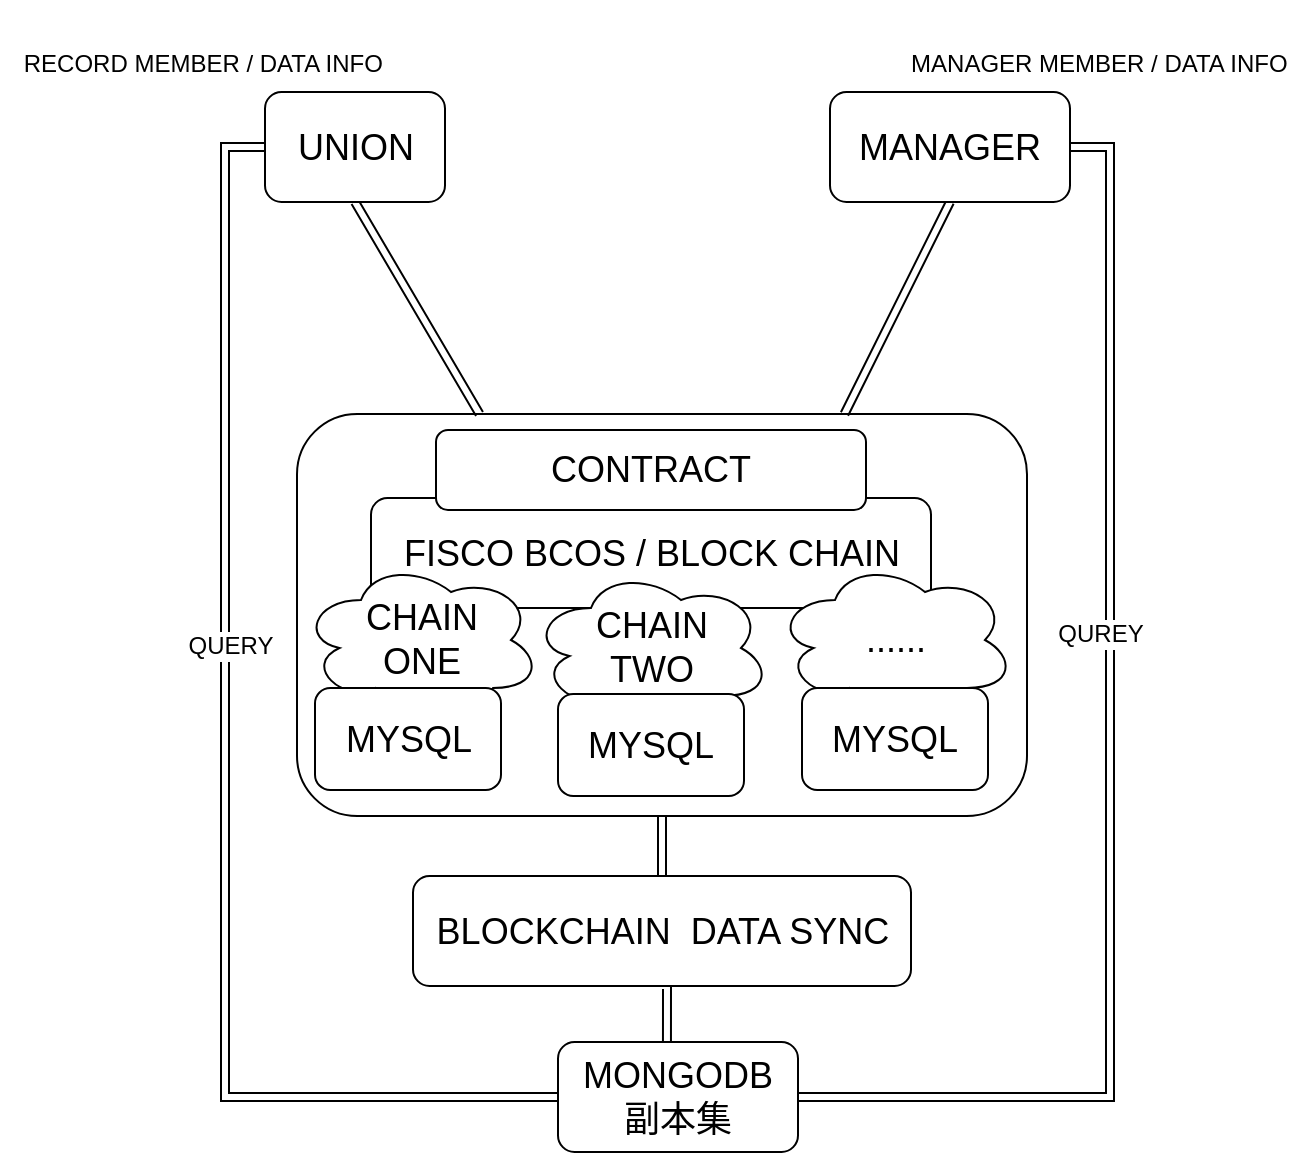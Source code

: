 <mxfile version="19.0.3" type="device" pages="2"><diagram id="sQ8gZAw8HPURaXDMUwbw" name="联邦服务"><mxGraphModel dx="954" dy="672" grid="0" gridSize="10" guides="1" tooltips="1" connect="1" arrows="1" fold="1" page="1" pageScale="1" pageWidth="2339" pageHeight="3300" math="0" shadow="0"><root><mxCell id="0"/><mxCell id="1" parent="0"/><mxCell id="ajTFTd8wIDOydT1wx_mr-1" style="edgeStyle=orthogonalEdgeStyle;shape=link;rounded=0;orthogonalLoop=1;jettySize=auto;html=1;exitX=0.5;exitY=1;exitDx=0;exitDy=0;entryX=0.5;entryY=0;entryDx=0;entryDy=0;fontSize=12;" parent="1" source="ajTFTd8wIDOydT1wx_mr-2" target="ajTFTd8wIDOydT1wx_mr-23" edge="1"><mxGeometry relative="1" as="geometry"/></mxCell><mxCell id="ajTFTd8wIDOydT1wx_mr-2" value="" style="rounded=1;whiteSpace=wrap;html=1;fontSize=12;" parent="1" vertex="1"><mxGeometry x="378.5" y="297" width="365" height="201" as="geometry"/></mxCell><mxCell id="ajTFTd8wIDOydT1wx_mr-3" style="shape=link;rounded=0;orthogonalLoop=1;jettySize=auto;html=1;exitX=0.5;exitY=1;exitDx=0;exitDy=0;entryX=0.25;entryY=0;entryDx=0;entryDy=0;fontSize=12;" parent="1" source="ajTFTd8wIDOydT1wx_mr-6" target="ajTFTd8wIDOydT1wx_mr-2" edge="1"><mxGeometry relative="1" as="geometry"/></mxCell><mxCell id="ajTFTd8wIDOydT1wx_mr-4" style="edgeStyle=orthogonalEdgeStyle;shape=link;rounded=0;orthogonalLoop=1;jettySize=auto;html=1;exitX=0;exitY=0.5;exitDx=0;exitDy=0;entryX=0;entryY=0.5;entryDx=0;entryDy=0;fontSize=12;" parent="1" source="ajTFTd8wIDOydT1wx_mr-6" target="ajTFTd8wIDOydT1wx_mr-19" edge="1"><mxGeometry relative="1" as="geometry"/></mxCell><mxCell id="ajTFTd8wIDOydT1wx_mr-5" value="QUERY" style="edgeLabel;html=1;align=center;verticalAlign=middle;resizable=0;points=[];fontSize=12;" parent="ajTFTd8wIDOydT1wx_mr-4" connectable="0" vertex="1"><mxGeometry x="-0.187" y="2" relative="1" as="geometry"><mxPoint as="offset"/></mxGeometry></mxCell><mxCell id="ajTFTd8wIDOydT1wx_mr-6" value="&lt;font style=&quot;font-size: 18px;&quot;&gt;UNION&lt;/font&gt;" style="rounded=1;whiteSpace=wrap;html=1;" parent="1" vertex="1"><mxGeometry x="362.5" y="136" width="90" height="55" as="geometry"/></mxCell><mxCell id="ajTFTd8wIDOydT1wx_mr-7" style="edgeStyle=none;shape=link;rounded=0;orthogonalLoop=1;jettySize=auto;html=1;exitX=0.5;exitY=1;exitDx=0;exitDy=0;entryX=0.75;entryY=0;entryDx=0;entryDy=0;fontSize=12;" parent="1" source="ajTFTd8wIDOydT1wx_mr-10" target="ajTFTd8wIDOydT1wx_mr-2" edge="1"><mxGeometry relative="1" as="geometry"/></mxCell><mxCell id="ajTFTd8wIDOydT1wx_mr-8" style="edgeStyle=orthogonalEdgeStyle;shape=link;rounded=0;orthogonalLoop=1;jettySize=auto;html=1;exitX=1;exitY=0.5;exitDx=0;exitDy=0;entryX=1;entryY=0.5;entryDx=0;entryDy=0;fontSize=12;" parent="1" source="ajTFTd8wIDOydT1wx_mr-10" target="ajTFTd8wIDOydT1wx_mr-19" edge="1"><mxGeometry relative="1" as="geometry"/></mxCell><mxCell id="ajTFTd8wIDOydT1wx_mr-9" value="QUREY" style="edgeLabel;html=1;align=center;verticalAlign=middle;resizable=0;points=[];fontSize=12;" parent="ajTFTd8wIDOydT1wx_mr-8" connectable="0" vertex="1"><mxGeometry x="-0.19" y="-5" relative="1" as="geometry"><mxPoint as="offset"/></mxGeometry></mxCell><mxCell id="ajTFTd8wIDOydT1wx_mr-10" value="&lt;font style=&quot;font-size: 18px;&quot;&gt;MANAGER&lt;/font&gt;" style="rounded=1;whiteSpace=wrap;html=1;" parent="1" vertex="1"><mxGeometry x="645" y="136" width="120" height="55" as="geometry"/></mxCell><mxCell id="ajTFTd8wIDOydT1wx_mr-11" value="&lt;font style=&quot;font-size: 18px;&quot;&gt;FISCO BCOS / BLOCK CHAIN&lt;/font&gt;" style="rounded=1;whiteSpace=wrap;html=1;" parent="1" vertex="1"><mxGeometry x="415.5" y="339" width="280" height="55" as="geometry"/></mxCell><mxCell id="ajTFTd8wIDOydT1wx_mr-12" value="CHAIN&lt;br&gt;ONE" style="ellipse;shape=cloud;whiteSpace=wrap;html=1;fontSize=18;" parent="1" vertex="1"><mxGeometry x="380.5" y="370" width="120" height="80" as="geometry"/></mxCell><mxCell id="ajTFTd8wIDOydT1wx_mr-13" value="CHAIN&lt;br&gt;TWO" style="ellipse;shape=cloud;whiteSpace=wrap;html=1;fontSize=18;" parent="1" vertex="1"><mxGeometry x="495.5" y="374" width="120" height="80" as="geometry"/></mxCell><mxCell id="ajTFTd8wIDOydT1wx_mr-14" value="......" style="ellipse;shape=cloud;whiteSpace=wrap;html=1;fontSize=18;" parent="1" vertex="1"><mxGeometry x="617.5" y="370" width="120" height="80" as="geometry"/></mxCell><mxCell id="ajTFTd8wIDOydT1wx_mr-15" value="CONTRACT" style="rounded=1;whiteSpace=wrap;html=1;fontSize=18;" parent="1" vertex="1"><mxGeometry x="448" y="305" width="215" height="40" as="geometry"/></mxCell><mxCell id="ajTFTd8wIDOydT1wx_mr-16" value="&lt;font style=&quot;font-size: 12px;&quot;&gt;&amp;nbsp;RECORD MEMBER / DATA INFO&lt;/font&gt;" style="text;html=1;strokeColor=none;fillColor=none;align=center;verticalAlign=middle;whiteSpace=wrap;rounded=0;fontSize=18;" parent="1" vertex="1"><mxGeometry x="230" y="90" width="200" height="60" as="geometry"/></mxCell><mxCell id="ajTFTd8wIDOydT1wx_mr-17" value="&lt;font style=&quot;font-size: 12px;&quot;&gt;&amp;nbsp;MANAGER MEMBER / DATA INFO&lt;/font&gt;" style="text;html=1;strokeColor=none;fillColor=none;align=center;verticalAlign=middle;whiteSpace=wrap;rounded=0;fontSize=18;" parent="1" vertex="1"><mxGeometry x="677.5" y="90" width="200" height="60" as="geometry"/></mxCell><mxCell id="ajTFTd8wIDOydT1wx_mr-18" value="&lt;font style=&quot;font-size: 18px;&quot;&gt;MYSQL&lt;br&gt;&lt;/font&gt;" style="rounded=1;whiteSpace=wrap;html=1;" parent="1" vertex="1"><mxGeometry x="387.5" y="434" width="93" height="51" as="geometry"/></mxCell><mxCell id="ajTFTd8wIDOydT1wx_mr-19" value="&lt;font style=&quot;font-size: 18px;&quot;&gt;MONGODB&lt;br&gt;副本集&lt;br&gt;&lt;/font&gt;" style="rounded=1;whiteSpace=wrap;html=1;" parent="1" vertex="1"><mxGeometry x="509" y="611" width="120" height="55" as="geometry"/></mxCell><mxCell id="ajTFTd8wIDOydT1wx_mr-20" value="&lt;font style=&quot;font-size: 18px;&quot;&gt;MYSQL&lt;br&gt;&lt;/font&gt;" style="rounded=1;whiteSpace=wrap;html=1;" parent="1" vertex="1"><mxGeometry x="509" y="437" width="93" height="51" as="geometry"/></mxCell><mxCell id="ajTFTd8wIDOydT1wx_mr-21" value="&lt;font style=&quot;font-size: 18px;&quot;&gt;MYSQL&lt;br&gt;&lt;/font&gt;" style="rounded=1;whiteSpace=wrap;html=1;" parent="1" vertex="1"><mxGeometry x="631" y="434" width="93" height="51" as="geometry"/></mxCell><mxCell id="ajTFTd8wIDOydT1wx_mr-22" style="edgeStyle=orthogonalEdgeStyle;shape=link;rounded=0;orthogonalLoop=1;jettySize=auto;html=1;exitX=0.5;exitY=1;exitDx=0;exitDy=0;entryX=0.454;entryY=0.009;entryDx=0;entryDy=0;entryPerimeter=0;fontSize=12;" parent="1" source="ajTFTd8wIDOydT1wx_mr-23" target="ajTFTd8wIDOydT1wx_mr-19" edge="1"><mxGeometry relative="1" as="geometry"/></mxCell><mxCell id="ajTFTd8wIDOydT1wx_mr-23" value="&lt;font style=&quot;font-size: 18px;&quot;&gt;BLOCKCHAIN&amp;nbsp; DATA SYNC&lt;br&gt;&lt;/font&gt;" style="rounded=1;whiteSpace=wrap;html=1;" parent="1" vertex="1"><mxGeometry x="436.5" y="528" width="249" height="55" as="geometry"/></mxCell></root></mxGraphModel></diagram><diagram id="rSsrW86iw4PH0vvHvEXE" name="部署架构拓扑"><mxGraphModel dx="1354" dy="1072" grid="0" gridSize="10" guides="1" tooltips="1" connect="1" arrows="1" fold="1" page="0" pageScale="1" pageWidth="827" pageHeight="1169" math="0" shadow="0"><root><mxCell id="0"/><mxCell id="1" parent="0"/><mxCell id="awSu2HUwpinzq4MB9ZlG-1" value="&lt;font style=&quot;font-size: 18px;&quot;&gt;&lt;b&gt;Union&lt;br&gt;联邦公共服务&lt;br&gt;&lt;/b&gt;&lt;/font&gt;" style="rounded=1;whiteSpace=wrap;html=1;" vertex="1" parent="1"><mxGeometry x="84" y="14" width="130" height="60" as="geometry"/></mxCell><mxCell id="awSu2HUwpinzq4MB9ZlG-5" value="&lt;font style=&quot;font-size: 18px;&quot;&gt;&lt;b&gt;BlockChain&lt;br&gt;区块链节点&lt;br&gt;&lt;/b&gt;&lt;/font&gt;" style="rounded=1;whiteSpace=wrap;html=1;" vertex="1" parent="1"><mxGeometry x="109" y="-80" width="130" height="60" as="geometry"/></mxCell><mxCell id="awSu2HUwpinzq4MB9ZlG-6" value="&lt;font style=&quot;font-size: 18px;&quot;&gt;&lt;b&gt;BlockChain&lt;br&gt;区块链节点&lt;br&gt;&lt;/b&gt;&lt;/font&gt;" style="rounded=1;whiteSpace=wrap;html=1;" vertex="1" parent="1"><mxGeometry x="435" y="-80" width="130" height="60" as="geometry"/></mxCell><mxCell id="awSu2HUwpinzq4MB9ZlG-7" value="&lt;font style=&quot;font-size: 18px;&quot;&gt;&lt;b&gt;BlockChain&lt;br&gt;区块链节点&lt;br&gt;&lt;/b&gt;&lt;/font&gt;" style="rounded=1;whiteSpace=wrap;html=1;" vertex="1" parent="1"><mxGeometry x="272.5" y="-187" width="130" height="60" as="geometry"/></mxCell><mxCell id="awSu2HUwpinzq4MB9ZlG-8" value="" style="endArrow=open;startArrow=open;html=1;rounded=0;fontSize=18;entryX=0;entryY=0.5;entryDx=0;entryDy=0;exitX=0.5;exitY=0;exitDx=0;exitDy=0;startFill=0;endFill=0;" edge="1" parent="1" source="awSu2HUwpinzq4MB9ZlG-5" target="awSu2HUwpinzq4MB9ZlG-7"><mxGeometry width="50" height="50" relative="1" as="geometry"><mxPoint x="78" y="-175" as="sourcePoint"/><mxPoint x="128" y="-225" as="targetPoint"/></mxGeometry></mxCell><mxCell id="awSu2HUwpinzq4MB9ZlG-9" value="" style="endArrow=open;startArrow=open;html=1;rounded=0;fontSize=18;entryX=0;entryY=0.5;entryDx=0;entryDy=0;exitX=1;exitY=0.5;exitDx=0;exitDy=0;startFill=0;endFill=0;" edge="1" parent="1" source="awSu2HUwpinzq4MB9ZlG-5" target="awSu2HUwpinzq4MB9ZlG-6"><mxGeometry width="50" height="50" relative="1" as="geometry"><mxPoint x="333" y="50" as="sourcePoint"/><mxPoint x="401" y="-83" as="targetPoint"/></mxGeometry></mxCell><mxCell id="awSu2HUwpinzq4MB9ZlG-11" value="" style="endArrow=open;startArrow=open;html=1;rounded=0;fontSize=18;entryX=1;entryY=0.5;entryDx=0;entryDy=0;exitX=0.5;exitY=0;exitDx=0;exitDy=0;startFill=0;endFill=0;" edge="1" parent="1" source="awSu2HUwpinzq4MB9ZlG-6" target="awSu2HUwpinzq4MB9ZlG-7"><mxGeometry width="50" height="50" relative="1" as="geometry"><mxPoint x="536" y="-63" as="sourcePoint"/><mxPoint x="604" y="-196" as="targetPoint"/></mxGeometry></mxCell><mxCell id="awSu2HUwpinzq4MB9ZlG-12" value="" style="endArrow=none;dashed=1;html=1;dashPattern=1 3;strokeWidth=2;rounded=0;fontSize=18;curved=1;" edge="1" parent="1"><mxGeometry width="50" height="50" relative="1" as="geometry"><mxPoint x="-31" y="-226" as="sourcePoint"/><mxPoint x="329" y="-84" as="targetPoint"/></mxGeometry></mxCell><mxCell id="awSu2HUwpinzq4MB9ZlG-13" value="" style="endArrow=none;dashed=1;html=1;dashPattern=1 3;strokeWidth=2;rounded=0;fontSize=18;curved=1;" edge="1" parent="1"><mxGeometry width="50" height="50" relative="1" as="geometry"><mxPoint x="671" y="-244" as="sourcePoint"/><mxPoint x="335" y="-83" as="targetPoint"/></mxGeometry></mxCell><mxCell id="awSu2HUwpinzq4MB9ZlG-14" value="" style="endArrow=none;dashed=1;html=1;dashPattern=1 3;strokeWidth=2;rounded=0;fontSize=18;curved=1;" edge="1" parent="1"><mxGeometry width="50" height="50" relative="1" as="geometry"><mxPoint x="338" y="361" as="sourcePoint"/><mxPoint x="335" y="-83" as="targetPoint"/></mxGeometry></mxCell><mxCell id="awSu2HUwpinzq4MB9ZlG-15" value="Part N" style="text;html=1;align=center;verticalAlign=middle;resizable=0;points=[];autosize=1;strokeColor=none;fillColor=none;fontSize=18;" vertex="1" parent="1"><mxGeometry x="302" y="-123" width="61" height="26" as="geometry"/></mxCell><mxCell id="awSu2HUwpinzq4MB9ZlG-16" value="Part A" style="text;html=1;align=center;verticalAlign=middle;resizable=0;points=[];autosize=1;strokeColor=none;fillColor=none;fontSize=18;" vertex="1" parent="1"><mxGeometry x="243" y="-95" width="59" height="26" as="geometry"/></mxCell><mxCell id="awSu2HUwpinzq4MB9ZlG-17" value="Part B" style="text;html=1;align=center;verticalAlign=middle;resizable=0;points=[];autosize=1;strokeColor=none;fillColor=none;fontSize=18;" vertex="1" parent="1"><mxGeometry x="363" y="-95" width="60" height="26" as="geometry"/></mxCell><mxCell id="awSu2HUwpinzq4MB9ZlG-24" value="" style="endArrow=open;startArrow=open;html=1;rounded=0;fontSize=18;entryX=0;entryY=0.5;entryDx=0;entryDy=0;exitX=0.5;exitY=0;exitDx=0;exitDy=0;startFill=0;endFill=0;edgeStyle=orthogonalEdgeStyle;" edge="1" parent="1" source="awSu2HUwpinzq4MB9ZlG-39" target="awSu2HUwpinzq4MB9ZlG-1"><mxGeometry width="50" height="50" relative="1" as="geometry"><mxPoint x="55" y="130" as="sourcePoint"/><mxPoint x="109" y="269" as="targetPoint"/></mxGeometry></mxCell><mxCell id="awSu2HUwpinzq4MB9ZlG-25" value="" style="endArrow=none;startArrow=open;html=1;rounded=0;fontSize=18;entryX=1;entryY=0.5;entryDx=0;entryDy=0;startFill=0;endFill=0;edgeStyle=orthogonalEdgeStyle;" edge="1" parent="1" source="awSu2HUwpinzq4MB9ZlG-40" target="awSu2HUwpinzq4MB9ZlG-1"><mxGeometry width="50" height="50" relative="1" as="geometry"><mxPoint x="250.5" y="130" as="sourcePoint"/><mxPoint x="151" y="69" as="targetPoint"/></mxGeometry></mxCell><mxCell id="awSu2HUwpinzq4MB9ZlG-26" value="" style="endArrow=open;startArrow=open;html=1;rounded=0;fontSize=18;curved=1;entryX=0;entryY=0.5;entryDx=0;entryDy=0;exitX=1;exitY=0.5;exitDx=0;exitDy=0;startFill=0;endFill=0;" edge="1" parent="1" source="awSu2HUwpinzq4MB9ZlG-39" target="awSu2HUwpinzq4MB9ZlG-40"><mxGeometry width="50" height="50" relative="1" as="geometry"><mxPoint x="94" y="151" as="sourcePoint"/><mxPoint x="208" y="151" as="targetPoint"/></mxGeometry></mxCell><mxCell id="awSu2HUwpinzq4MB9ZlG-27" value="" style="endArrow=open;startArrow=open;html=1;rounded=0;fontSize=18;curved=1;startFill=0;endFill=0;exitX=1;exitY=0.5;exitDx=0;exitDy=0;entryX=0;entryY=0.5;entryDx=0;entryDy=0;" edge="1" parent="1" source="awSu2HUwpinzq4MB9ZlG-40" target="awSu2HUwpinzq4MB9ZlG-43"><mxGeometry width="50" height="50" relative="1" as="geometry"><mxPoint x="303" y="154" as="sourcePoint"/><mxPoint x="369" y="151" as="targetPoint"/></mxGeometry></mxCell><mxCell id="awSu2HUwpinzq4MB9ZlG-33" value="" style="endArrow=open;startArrow=open;html=1;rounded=0;fontSize=18;startFill=0;endFill=0;exitX=0.396;exitY=0.983;exitDx=0;exitDy=0;exitPerimeter=0;" edge="1" parent="1" source="awSu2HUwpinzq4MB9ZlG-5"><mxGeometry width="50" height="50" relative="1" as="geometry"><mxPoint x="158" y="-23" as="sourcePoint"/><mxPoint x="160" y="13" as="targetPoint"/></mxGeometry></mxCell><mxCell id="awSu2HUwpinzq4MB9ZlG-35" value="&lt;font style=&quot;font-size: 18px;&quot;&gt;&lt;b&gt;Union&lt;br&gt;联邦公共服务&lt;br&gt;&lt;/b&gt;&lt;/font&gt;" style="rounded=1;whiteSpace=wrap;html=1;" vertex="1" parent="1"><mxGeometry x="437" y="14" width="130" height="60" as="geometry"/></mxCell><mxCell id="awSu2HUwpinzq4MB9ZlG-52" style="edgeStyle=orthogonalEdgeStyle;rounded=0;orthogonalLoop=1;jettySize=auto;html=1;exitX=0.5;exitY=1;exitDx=0;exitDy=0;entryX=0;entryY=0.5;entryDx=0;entryDy=0;fontSize=18;startArrow=open;startFill=0;endArrow=open;endFill=0;" edge="1" parent="1" source="awSu2HUwpinzq4MB9ZlG-39" target="awSu2HUwpinzq4MB9ZlG-49"><mxGeometry relative="1" as="geometry"><Array as="points"><mxPoint x="30" y="365"/><mxPoint x="169" y="365"/></Array></mxGeometry></mxCell><mxCell id="awSu2HUwpinzq4MB9ZlG-39" value="&lt;font style=&quot;font-size: 18px;&quot;&gt;&lt;b&gt;Board&lt;br&gt;建模服务&lt;br&gt;&lt;/b&gt;&lt;/font&gt;" style="rounded=1;whiteSpace=wrap;html=1;" vertex="1" parent="1"><mxGeometry x="-35" y="125" width="130" height="60" as="geometry"/></mxCell><mxCell id="awSu2HUwpinzq4MB9ZlG-40" value="&lt;font style=&quot;font-size: 18px;&quot;&gt;&lt;b&gt;Gateway&lt;br&gt;网关服务&lt;br&gt;&lt;/b&gt;&lt;/font&gt;" style="rounded=1;whiteSpace=wrap;html=1;" vertex="1" parent="1"><mxGeometry x="167" y="125" width="130" height="60" as="geometry"/></mxCell><mxCell id="awSu2HUwpinzq4MB9ZlG-43" value="&lt;font style=&quot;font-size: 18px;&quot;&gt;&lt;b&gt;Gateway&lt;br&gt;网关服务&lt;br&gt;&lt;/b&gt;&lt;/font&gt;" style="rounded=1;whiteSpace=wrap;html=1;" vertex="1" parent="1"><mxGeometry x="369" y="123" width="130" height="60" as="geometry"/></mxCell><mxCell id="awSu2HUwpinzq4MB9ZlG-46" value="&lt;font style=&quot;font-size: 18px;&quot;&gt;&lt;b&gt;Board&lt;br&gt;建模服务&lt;br&gt;&lt;/b&gt;&lt;/font&gt;" style="rounded=1;whiteSpace=wrap;html=1;" vertex="1" parent="1"><mxGeometry x="563" y="123" width="130" height="60" as="geometry"/></mxCell><mxCell id="awSu2HUwpinzq4MB9ZlG-55" style="edgeStyle=orthogonalEdgeStyle;rounded=0;orthogonalLoop=1;jettySize=auto;html=1;exitX=0;exitY=0.75;exitDx=0;exitDy=0;entryX=0;entryY=0.5;entryDx=0;entryDy=0;fontSize=18;startArrow=open;startFill=0;endArrow=open;endFill=0;" edge="1" parent="1" source="awSu2HUwpinzq4MB9ZlG-49" target="awSu2HUwpinzq4MB9ZlG-5"><mxGeometry relative="1" as="geometry"><Array as="points"><mxPoint x="169" y="380"/><mxPoint x="-64" y="380"/><mxPoint x="-64" y="-50"/></Array></mxGeometry></mxCell><mxCell id="awSu2HUwpinzq4MB9ZlG-49" value="&lt;font style=&quot;font-size: 18px;&quot;&gt;&lt;b&gt;Serving&lt;br&gt;生产服务&lt;br&gt;&lt;/b&gt;&lt;/font&gt;" style="rounded=1;whiteSpace=wrap;html=1;" vertex="1" parent="1"><mxGeometry x="169" y="337" width="130" height="60" as="geometry"/></mxCell><mxCell id="awSu2HUwpinzq4MB9ZlG-50" value="&lt;font style=&quot;font-size: 18px;&quot;&gt;&lt;b&gt;Serving&lt;br&gt;生产服务&lt;br&gt;&lt;/b&gt;&lt;/font&gt;" style="rounded=1;whiteSpace=wrap;html=1;" vertex="1" parent="1"><mxGeometry x="371" y="333" width="130" height="60" as="geometry"/></mxCell><mxCell id="awSu2HUwpinzq4MB9ZlG-51" value="" style="endArrow=open;startArrow=open;html=1;rounded=0;fontSize=18;curved=1;startFill=0;endFill=0;exitX=1;exitY=0.5;exitDx=0;exitDy=0;entryX=0;entryY=0.5;entryDx=0;entryDy=0;" edge="1" parent="1"><mxGeometry width="50" height="50" relative="1" as="geometry"><mxPoint x="298.5" y="366" as="sourcePoint"/><mxPoint x="370.5" y="364" as="targetPoint"/></mxGeometry></mxCell><mxCell id="awSu2HUwpinzq4MB9ZlG-56" value="&lt;font style=&quot;font-size: 18px;&quot;&gt;&lt;b&gt;Spark&lt;br&gt;算力服务&lt;br&gt;&lt;/b&gt;&lt;/font&gt;" style="rounded=1;whiteSpace=wrap;html=1;" vertex="1" parent="1"><mxGeometry x="61" y="262" width="130" height="60" as="geometry"/></mxCell><mxCell id="awSu2HUwpinzq4MB9ZlG-61" style="rounded=0;orthogonalLoop=1;jettySize=auto;html=1;exitX=0.5;exitY=0;exitDx=0;exitDy=0;entryX=0.5;entryY=1;entryDx=0;entryDy=0;fontSize=18;startArrow=open;startFill=0;endArrow=open;endFill=0;" edge="1" parent="1" source="awSu2HUwpinzq4MB9ZlG-57" target="awSu2HUwpinzq4MB9ZlG-40"><mxGeometry relative="1" as="geometry"/></mxCell><mxCell id="awSu2HUwpinzq4MB9ZlG-57" value="&lt;font style=&quot;font-size: 18px;&quot;&gt;&lt;b&gt;PythonProject&lt;br&gt;模型训练&lt;br&gt;&lt;/b&gt;&lt;/font&gt;" style="rounded=1;whiteSpace=wrap;html=1;" vertex="1" parent="1"><mxGeometry x="162" y="234" width="140" height="60" as="geometry"/></mxCell><mxCell id="awSu2HUwpinzq4MB9ZlG-58" value="" style="endArrow=open;startArrow=open;html=1;rounded=0;fontSize=18;entryX=0;entryY=0.25;entryDx=0;entryDy=0;exitX=0.75;exitY=1;exitDx=0;exitDy=0;startFill=0;endFill=0;edgeStyle=orthogonalEdgeStyle;" edge="1" parent="1" source="awSu2HUwpinzq4MB9ZlG-39" target="awSu2HUwpinzq4MB9ZlG-57"><mxGeometry width="50" height="50" relative="1" as="geometry"><mxPoint x="105" y="165" as="sourcePoint"/><mxPoint x="177" y="165" as="targetPoint"/></mxGeometry></mxCell></root></mxGraphModel></diagram></mxfile>